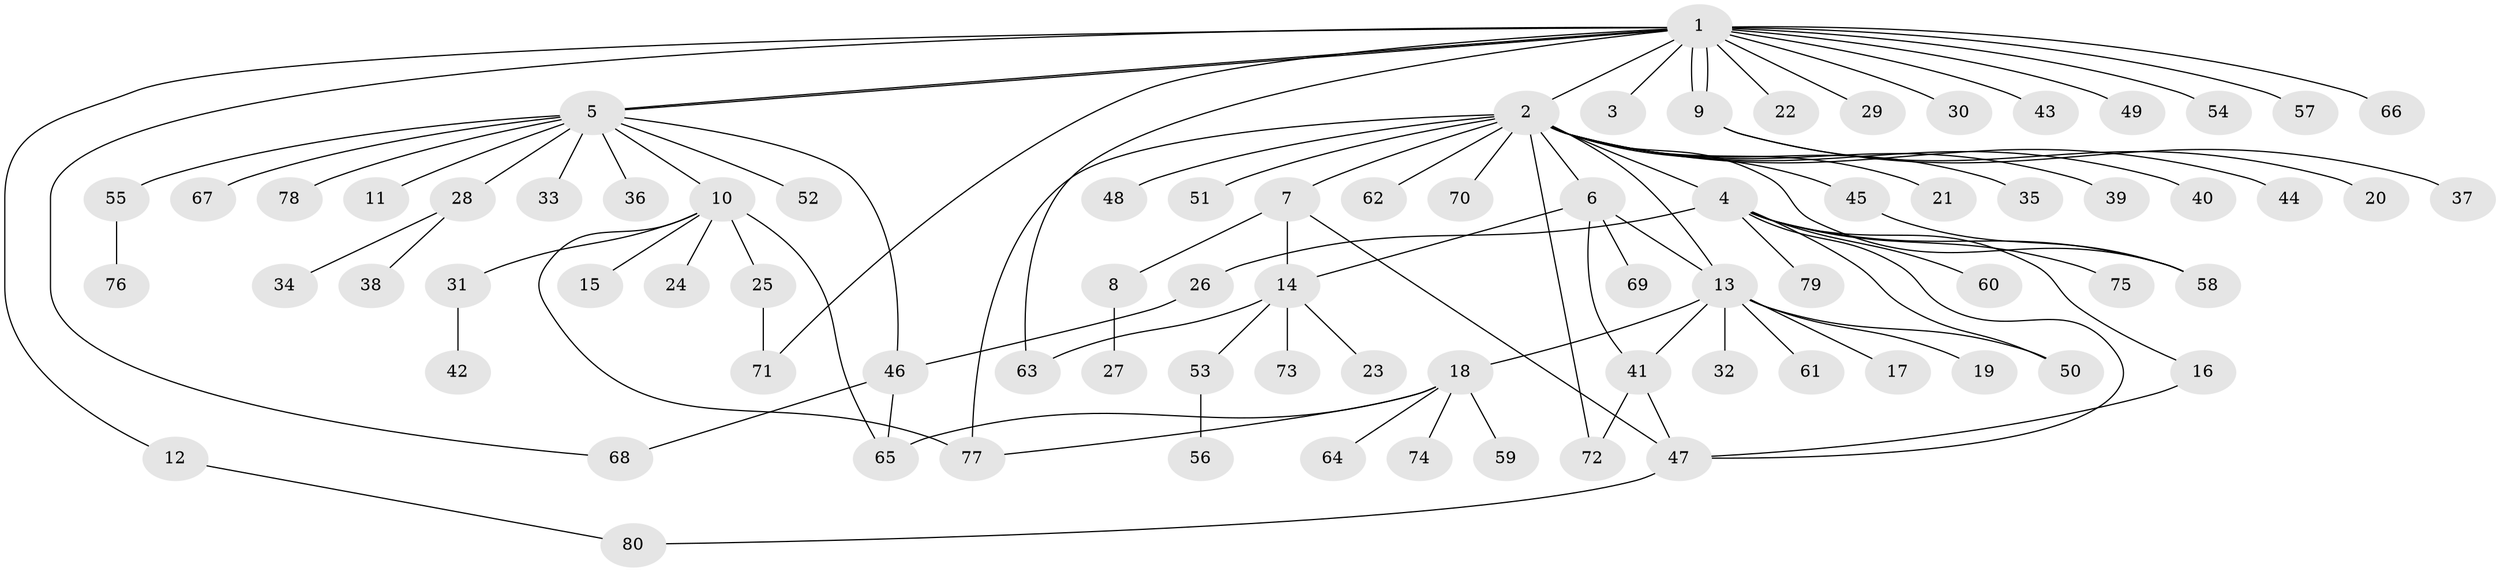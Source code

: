 // coarse degree distribution, {1: 0.6122448979591837, 6: 0.04081632653061224, 2: 0.12244897959183673, 5: 0.02040816326530612, 14: 0.02040816326530612, 7: 0.02040816326530612, 3: 0.04081632653061224, 9: 0.02040816326530612, 4: 0.08163265306122448, 13: 0.02040816326530612}
// Generated by graph-tools (version 1.1) at 2025/36/03/04/25 23:36:52]
// undirected, 80 vertices, 100 edges
graph export_dot {
  node [color=gray90,style=filled];
  1;
  2;
  3;
  4;
  5;
  6;
  7;
  8;
  9;
  10;
  11;
  12;
  13;
  14;
  15;
  16;
  17;
  18;
  19;
  20;
  21;
  22;
  23;
  24;
  25;
  26;
  27;
  28;
  29;
  30;
  31;
  32;
  33;
  34;
  35;
  36;
  37;
  38;
  39;
  40;
  41;
  42;
  43;
  44;
  45;
  46;
  47;
  48;
  49;
  50;
  51;
  52;
  53;
  54;
  55;
  56;
  57;
  58;
  59;
  60;
  61;
  62;
  63;
  64;
  65;
  66;
  67;
  68;
  69;
  70;
  71;
  72;
  73;
  74;
  75;
  76;
  77;
  78;
  79;
  80;
  1 -- 2;
  1 -- 3;
  1 -- 5;
  1 -- 5;
  1 -- 9;
  1 -- 9;
  1 -- 12;
  1 -- 22;
  1 -- 29;
  1 -- 30;
  1 -- 43;
  1 -- 49;
  1 -- 54;
  1 -- 57;
  1 -- 63;
  1 -- 66;
  1 -- 68;
  1 -- 71;
  2 -- 4;
  2 -- 6;
  2 -- 7;
  2 -- 13;
  2 -- 21;
  2 -- 35;
  2 -- 39;
  2 -- 40;
  2 -- 44;
  2 -- 45;
  2 -- 48;
  2 -- 51;
  2 -- 58;
  2 -- 62;
  2 -- 70;
  2 -- 72;
  2 -- 77;
  4 -- 16;
  4 -- 26;
  4 -- 47;
  4 -- 50;
  4 -- 58;
  4 -- 60;
  4 -- 75;
  4 -- 79;
  5 -- 10;
  5 -- 11;
  5 -- 28;
  5 -- 33;
  5 -- 36;
  5 -- 46;
  5 -- 52;
  5 -- 55;
  5 -- 67;
  5 -- 78;
  6 -- 13;
  6 -- 14;
  6 -- 41;
  6 -- 69;
  7 -- 8;
  7 -- 14;
  7 -- 47;
  8 -- 27;
  9 -- 20;
  9 -- 37;
  10 -- 15;
  10 -- 24;
  10 -- 25;
  10 -- 31;
  10 -- 65;
  10 -- 77;
  12 -- 80;
  13 -- 17;
  13 -- 18;
  13 -- 19;
  13 -- 32;
  13 -- 41;
  13 -- 50;
  13 -- 61;
  14 -- 23;
  14 -- 53;
  14 -- 63;
  14 -- 73;
  16 -- 47;
  18 -- 59;
  18 -- 64;
  18 -- 65;
  18 -- 74;
  18 -- 77;
  25 -- 71;
  26 -- 46;
  28 -- 34;
  28 -- 38;
  31 -- 42;
  41 -- 47;
  41 -- 72;
  45 -- 58;
  46 -- 65;
  46 -- 68;
  47 -- 80;
  53 -- 56;
  55 -- 76;
}
